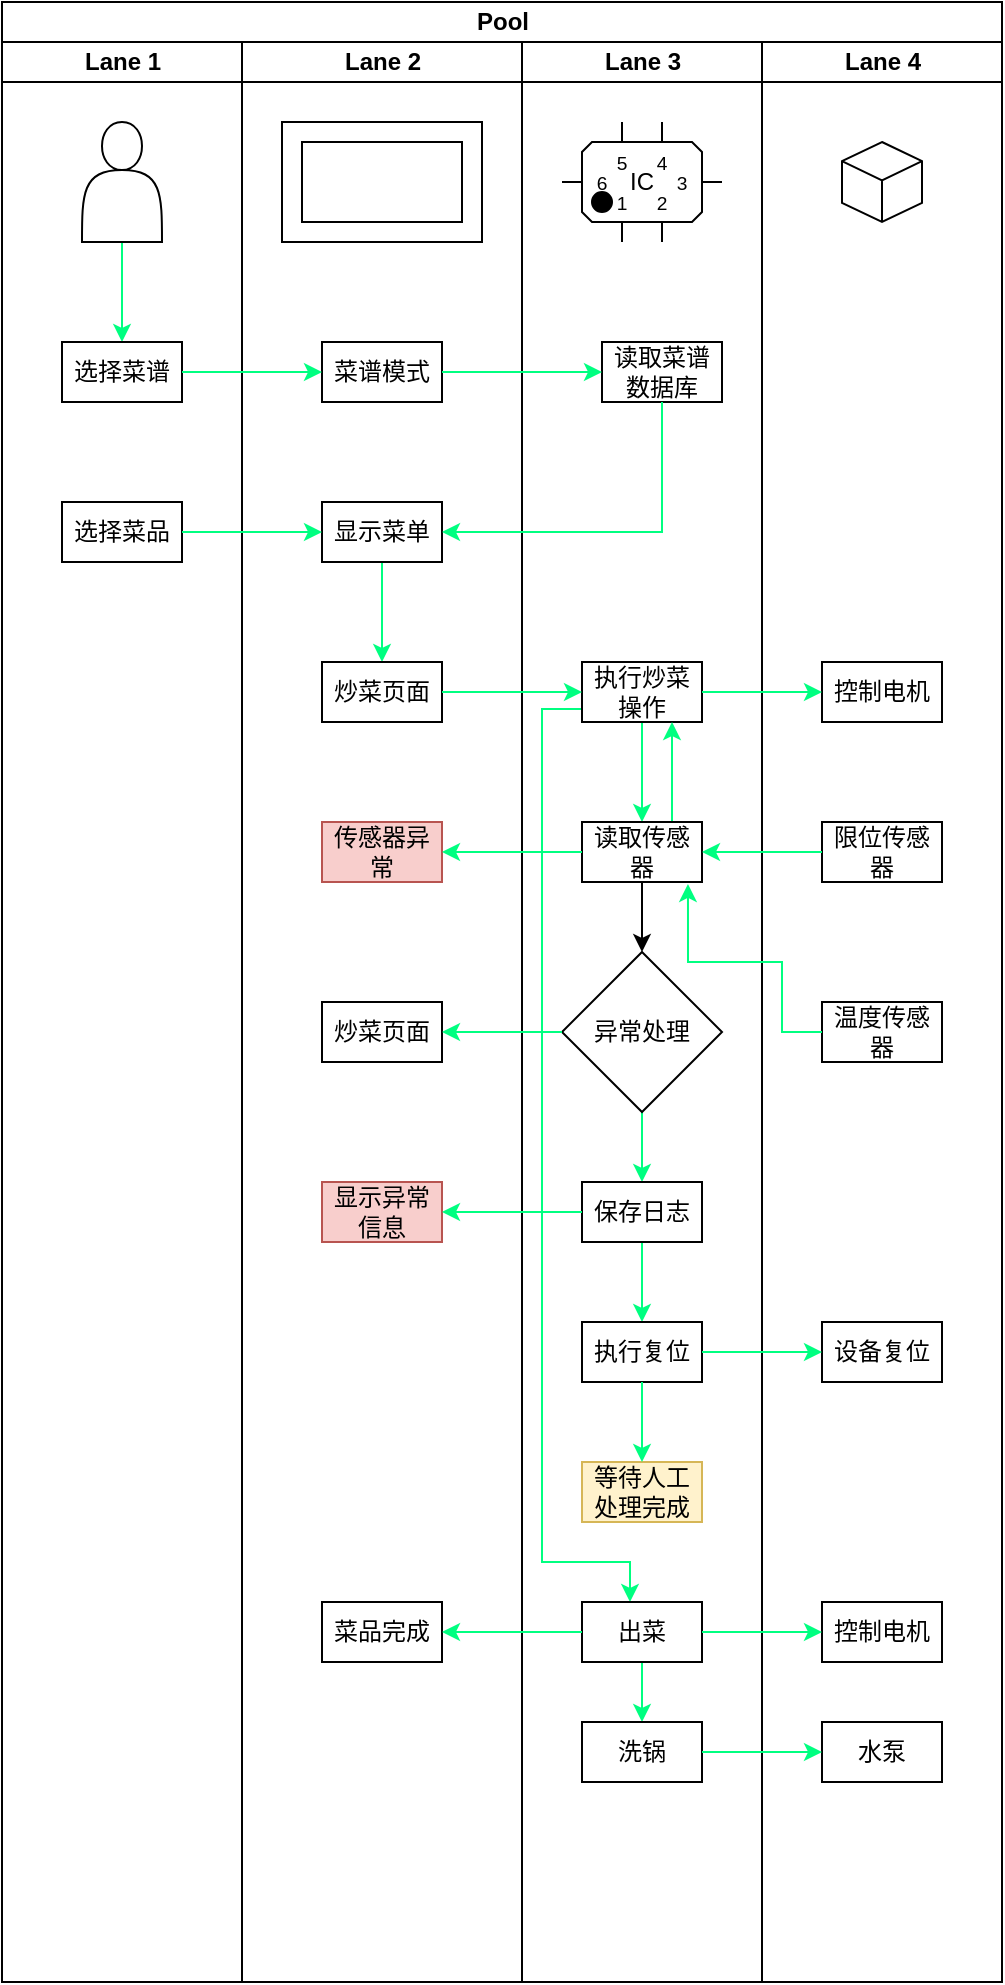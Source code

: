 <mxfile version="25.0.3">
  <diagram name="第 1 页" id="ZsgcoHaYwfCH889IHkRd">
    <mxGraphModel dx="2066" dy="1149" grid="1" gridSize="10" guides="1" tooltips="1" connect="1" arrows="1" fold="1" page="1" pageScale="1" pageWidth="827" pageHeight="1169" math="0" shadow="0">
      <root>
        <mxCell id="0" />
        <mxCell id="1" parent="0" />
        <mxCell id="T_8dw2WIaJZY0CoalIHu-1" value="Pool" style="swimlane;childLayout=stackLayout;resizeParent=1;resizeParentMax=0;startSize=20;html=1;" vertex="1" parent="1">
          <mxGeometry x="130" y="40" width="500" height="990" as="geometry" />
        </mxCell>
        <mxCell id="T_8dw2WIaJZY0CoalIHu-2" value="Lane 1" style="swimlane;startSize=20;html=1;" vertex="1" parent="T_8dw2WIaJZY0CoalIHu-1">
          <mxGeometry y="20" width="120" height="970" as="geometry" />
        </mxCell>
        <mxCell id="T_8dw2WIaJZY0CoalIHu-16" value="" style="edgeStyle=orthogonalEdgeStyle;rounded=0;orthogonalLoop=1;jettySize=auto;html=1;strokeColor=#00FF80;" edge="1" parent="T_8dw2WIaJZY0CoalIHu-2" source="T_8dw2WIaJZY0CoalIHu-11" target="T_8dw2WIaJZY0CoalIHu-15">
          <mxGeometry relative="1" as="geometry" />
        </mxCell>
        <mxCell id="T_8dw2WIaJZY0CoalIHu-11" value="" style="shape=actor;whiteSpace=wrap;html=1;" vertex="1" parent="T_8dw2WIaJZY0CoalIHu-2">
          <mxGeometry x="40" y="40" width="40" height="60" as="geometry" />
        </mxCell>
        <mxCell id="T_8dw2WIaJZY0CoalIHu-15" value="选择菜谱" style="whiteSpace=wrap;html=1;" vertex="1" parent="T_8dw2WIaJZY0CoalIHu-2">
          <mxGeometry x="30" y="150" width="60" height="30" as="geometry" />
        </mxCell>
        <mxCell id="T_8dw2WIaJZY0CoalIHu-30" value="选择菜品" style="whiteSpace=wrap;html=1;" vertex="1" parent="T_8dw2WIaJZY0CoalIHu-2">
          <mxGeometry x="30" y="230" width="60" height="30" as="geometry" />
        </mxCell>
        <mxCell id="T_8dw2WIaJZY0CoalIHu-3" value="Lane 2" style="swimlane;startSize=20;html=1;" vertex="1" parent="T_8dw2WIaJZY0CoalIHu-1">
          <mxGeometry x="120" y="20" width="140" height="970" as="geometry" />
        </mxCell>
        <mxCell id="T_8dw2WIaJZY0CoalIHu-12" value="" style="verticalLabelPosition=bottom;verticalAlign=top;html=1;shape=mxgraph.basic.frame;dx=10;whiteSpace=wrap;" vertex="1" parent="T_8dw2WIaJZY0CoalIHu-3">
          <mxGeometry x="20" y="40" width="100" height="60" as="geometry" />
        </mxCell>
        <mxCell id="T_8dw2WIaJZY0CoalIHu-19" value="菜谱模式" style="whiteSpace=wrap;html=1;" vertex="1" parent="T_8dw2WIaJZY0CoalIHu-3">
          <mxGeometry x="40" y="150" width="60" height="30" as="geometry" />
        </mxCell>
        <mxCell id="T_8dw2WIaJZY0CoalIHu-34" value="" style="edgeStyle=orthogonalEdgeStyle;rounded=0;orthogonalLoop=1;jettySize=auto;html=1;strokeColor=#00FF80;" edge="1" parent="T_8dw2WIaJZY0CoalIHu-3" source="T_8dw2WIaJZY0CoalIHu-27" target="T_8dw2WIaJZY0CoalIHu-33">
          <mxGeometry relative="1" as="geometry" />
        </mxCell>
        <mxCell id="T_8dw2WIaJZY0CoalIHu-27" value="显示菜单" style="whiteSpace=wrap;html=1;" vertex="1" parent="T_8dw2WIaJZY0CoalIHu-3">
          <mxGeometry x="40" y="230" width="60" height="30" as="geometry" />
        </mxCell>
        <mxCell id="T_8dw2WIaJZY0CoalIHu-33" value="炒菜页面" style="whiteSpace=wrap;html=1;" vertex="1" parent="T_8dw2WIaJZY0CoalIHu-3">
          <mxGeometry x="40" y="310" width="60" height="30" as="geometry" />
        </mxCell>
        <mxCell id="T_8dw2WIaJZY0CoalIHu-50" value="传感器异常" style="whiteSpace=wrap;html=1;fillColor=#f8cecc;strokeColor=#b85450;" vertex="1" parent="T_8dw2WIaJZY0CoalIHu-3">
          <mxGeometry x="40" y="390" width="60" height="30" as="geometry" />
        </mxCell>
        <mxCell id="T_8dw2WIaJZY0CoalIHu-59" value="炒菜页面" style="whiteSpace=wrap;html=1;" vertex="1" parent="T_8dw2WIaJZY0CoalIHu-3">
          <mxGeometry x="40" y="480" width="60" height="30" as="geometry" />
        </mxCell>
        <mxCell id="T_8dw2WIaJZY0CoalIHu-66" value="显示异常信息" style="whiteSpace=wrap;html=1;fillColor=#f8cecc;strokeColor=#b85450;" vertex="1" parent="T_8dw2WIaJZY0CoalIHu-3">
          <mxGeometry x="40" y="570" width="60" height="30" as="geometry" />
        </mxCell>
        <mxCell id="T_8dw2WIaJZY0CoalIHu-79" value="菜品完成" style="whiteSpace=wrap;html=1;" vertex="1" parent="T_8dw2WIaJZY0CoalIHu-3">
          <mxGeometry x="40" y="780" width="60" height="30" as="geometry" />
        </mxCell>
        <mxCell id="T_8dw2WIaJZY0CoalIHu-4" value="Lane 3" style="swimlane;startSize=20;html=1;" vertex="1" parent="T_8dw2WIaJZY0CoalIHu-1">
          <mxGeometry x="260" y="20" width="120" height="970" as="geometry" />
        </mxCell>
        <mxCell id="T_8dw2WIaJZY0CoalIHu-14" value="IC" style="shadow=0;dashed=0;align=center;html=1;strokeWidth=1;shape=mxgraph.electrical.logic_gates.qfp_ic;whiteSpace=wrap;labelNames=a,b,c,d,e,f,g,h,i,j,k,l,m,n,o,p,q,r,s,t,u,v,w,x,y,z,a1,b1,c1,d1,e1,f1,g1,h1,i1,j1,k1,l1,m1,n1;" vertex="1" parent="T_8dw2WIaJZY0CoalIHu-4">
          <mxGeometry x="20" y="40" width="80" height="60" as="geometry" />
        </mxCell>
        <mxCell id="T_8dw2WIaJZY0CoalIHu-23" value="读取菜谱数据库" style="whiteSpace=wrap;html=1;" vertex="1" parent="T_8dw2WIaJZY0CoalIHu-4">
          <mxGeometry x="40" y="150" width="60" height="30" as="geometry" />
        </mxCell>
        <mxCell id="T_8dw2WIaJZY0CoalIHu-42" value="" style="edgeStyle=orthogonalEdgeStyle;rounded=0;orthogonalLoop=1;jettySize=auto;html=1;strokeColor=#00FF80;" edge="1" parent="T_8dw2WIaJZY0CoalIHu-4" source="T_8dw2WIaJZY0CoalIHu-35" target="T_8dw2WIaJZY0CoalIHu-41">
          <mxGeometry relative="1" as="geometry" />
        </mxCell>
        <mxCell id="T_8dw2WIaJZY0CoalIHu-81" style="edgeStyle=orthogonalEdgeStyle;rounded=0;orthogonalLoop=1;jettySize=auto;html=1;exitX=0;exitY=0.75;exitDx=0;exitDy=0;entryX=0.4;entryY=-0.033;entryDx=0;entryDy=0;entryPerimeter=0;strokeColor=#00FF80;" edge="1" parent="T_8dw2WIaJZY0CoalIHu-4">
          <mxGeometry relative="1" as="geometry">
            <mxPoint x="54" y="780" as="targetPoint" />
            <mxPoint x="30" y="333.49" as="sourcePoint" />
            <Array as="points">
              <mxPoint x="10" y="334" />
              <mxPoint x="10" y="760" />
              <mxPoint x="54" y="760" />
            </Array>
          </mxGeometry>
        </mxCell>
        <mxCell id="T_8dw2WIaJZY0CoalIHu-35" value="执行炒菜操作" style="whiteSpace=wrap;html=1;" vertex="1" parent="T_8dw2WIaJZY0CoalIHu-4">
          <mxGeometry x="30" y="310" width="60" height="30" as="geometry" />
        </mxCell>
        <mxCell id="T_8dw2WIaJZY0CoalIHu-56" value="" style="edgeStyle=orthogonalEdgeStyle;rounded=0;orthogonalLoop=1;jettySize=auto;html=1;" edge="1" parent="T_8dw2WIaJZY0CoalIHu-4" source="T_8dw2WIaJZY0CoalIHu-41" target="T_8dw2WIaJZY0CoalIHu-55">
          <mxGeometry relative="1" as="geometry" />
        </mxCell>
        <mxCell id="T_8dw2WIaJZY0CoalIHu-76" style="edgeStyle=orthogonalEdgeStyle;rounded=0;orthogonalLoop=1;jettySize=auto;html=1;exitX=0.75;exitY=0;exitDx=0;exitDy=0;entryX=0.75;entryY=1;entryDx=0;entryDy=0;strokeColor=#00FF80;" edge="1" parent="T_8dw2WIaJZY0CoalIHu-4" source="T_8dw2WIaJZY0CoalIHu-41" target="T_8dw2WIaJZY0CoalIHu-35">
          <mxGeometry relative="1" as="geometry" />
        </mxCell>
        <mxCell id="T_8dw2WIaJZY0CoalIHu-41" value="读取传感器" style="whiteSpace=wrap;html=1;" vertex="1" parent="T_8dw2WIaJZY0CoalIHu-4">
          <mxGeometry x="30" y="390" width="60" height="30" as="geometry" />
        </mxCell>
        <mxCell id="T_8dw2WIaJZY0CoalIHu-65" style="edgeStyle=orthogonalEdgeStyle;rounded=0;orthogonalLoop=1;jettySize=auto;html=1;exitX=0.5;exitY=1;exitDx=0;exitDy=0;entryX=0.5;entryY=0;entryDx=0;entryDy=0;strokeColor=#00FF80;" edge="1" parent="T_8dw2WIaJZY0CoalIHu-4" source="T_8dw2WIaJZY0CoalIHu-55" target="T_8dw2WIaJZY0CoalIHu-64">
          <mxGeometry relative="1" as="geometry" />
        </mxCell>
        <mxCell id="T_8dw2WIaJZY0CoalIHu-55" value="异常处理" style="rhombus;whiteSpace=wrap;html=1;" vertex="1" parent="T_8dw2WIaJZY0CoalIHu-4">
          <mxGeometry x="20" y="455" width="80" height="80" as="geometry" />
        </mxCell>
        <mxCell id="T_8dw2WIaJZY0CoalIHu-70" value="" style="edgeStyle=orthogonalEdgeStyle;rounded=0;orthogonalLoop=1;jettySize=auto;html=1;strokeColor=#00FF80;" edge="1" parent="T_8dw2WIaJZY0CoalIHu-4" source="T_8dw2WIaJZY0CoalIHu-64" target="T_8dw2WIaJZY0CoalIHu-69">
          <mxGeometry relative="1" as="geometry" />
        </mxCell>
        <mxCell id="T_8dw2WIaJZY0CoalIHu-64" value="保存日志" style="whiteSpace=wrap;html=1;" vertex="1" parent="T_8dw2WIaJZY0CoalIHu-4">
          <mxGeometry x="30" y="570" width="60" height="30" as="geometry" />
        </mxCell>
        <mxCell id="T_8dw2WIaJZY0CoalIHu-69" value="执行复位" style="whiteSpace=wrap;html=1;" vertex="1" parent="T_8dw2WIaJZY0CoalIHu-4">
          <mxGeometry x="30" y="640" width="60" height="30" as="geometry" />
        </mxCell>
        <mxCell id="T_8dw2WIaJZY0CoalIHu-71" value="等待人工处理完成" style="whiteSpace=wrap;html=1;fillColor=#fff2cc;strokeColor=#d6b656;" vertex="1" parent="T_8dw2WIaJZY0CoalIHu-4">
          <mxGeometry x="30" y="710" width="60" height="30" as="geometry" />
        </mxCell>
        <mxCell id="T_8dw2WIaJZY0CoalIHu-72" value="" style="edgeStyle=orthogonalEdgeStyle;rounded=0;orthogonalLoop=1;jettySize=auto;html=1;strokeColor=#00FF80;" edge="1" parent="T_8dw2WIaJZY0CoalIHu-4" source="T_8dw2WIaJZY0CoalIHu-69" target="T_8dw2WIaJZY0CoalIHu-71">
          <mxGeometry relative="1" as="geometry" />
        </mxCell>
        <mxCell id="T_8dw2WIaJZY0CoalIHu-87" value="" style="edgeStyle=orthogonalEdgeStyle;rounded=0;orthogonalLoop=1;jettySize=auto;html=1;strokeColor=#00FF80;" edge="1" parent="T_8dw2WIaJZY0CoalIHu-4" source="T_8dw2WIaJZY0CoalIHu-77" target="T_8dw2WIaJZY0CoalIHu-86">
          <mxGeometry relative="1" as="geometry" />
        </mxCell>
        <mxCell id="T_8dw2WIaJZY0CoalIHu-77" value="出菜" style="whiteSpace=wrap;html=1;" vertex="1" parent="T_8dw2WIaJZY0CoalIHu-4">
          <mxGeometry x="30" y="780" width="60" height="30" as="geometry" />
        </mxCell>
        <mxCell id="T_8dw2WIaJZY0CoalIHu-86" value="洗锅" style="whiteSpace=wrap;html=1;" vertex="1" parent="T_8dw2WIaJZY0CoalIHu-4">
          <mxGeometry x="30" y="840" width="60" height="30" as="geometry" />
        </mxCell>
        <mxCell id="T_8dw2WIaJZY0CoalIHu-10" value="Lane 4" style="swimlane;startSize=20;html=1;" vertex="1" parent="T_8dw2WIaJZY0CoalIHu-1">
          <mxGeometry x="380" y="20" width="120" height="970" as="geometry" />
        </mxCell>
        <mxCell id="T_8dw2WIaJZY0CoalIHu-13" value="" style="html=1;shape=mxgraph.basic.isocube;isoAngle=15;" vertex="1" parent="T_8dw2WIaJZY0CoalIHu-10">
          <mxGeometry x="40" y="50" width="40" height="40" as="geometry" />
        </mxCell>
        <mxCell id="T_8dw2WIaJZY0CoalIHu-37" value="控制电机" style="whiteSpace=wrap;html=1;" vertex="1" parent="T_8dw2WIaJZY0CoalIHu-10">
          <mxGeometry x="30" y="310" width="60" height="30" as="geometry" />
        </mxCell>
        <mxCell id="T_8dw2WIaJZY0CoalIHu-43" value="限位传感器" style="whiteSpace=wrap;html=1;" vertex="1" parent="T_8dw2WIaJZY0CoalIHu-10">
          <mxGeometry x="30" y="390" width="60" height="30" as="geometry" />
        </mxCell>
        <mxCell id="T_8dw2WIaJZY0CoalIHu-45" value="温度传感器" style="whiteSpace=wrap;html=1;" vertex="1" parent="T_8dw2WIaJZY0CoalIHu-10">
          <mxGeometry x="30" y="480" width="60" height="30" as="geometry" />
        </mxCell>
        <mxCell id="T_8dw2WIaJZY0CoalIHu-73" value="设备复位" style="whiteSpace=wrap;html=1;" vertex="1" parent="T_8dw2WIaJZY0CoalIHu-10">
          <mxGeometry x="30" y="640" width="60" height="30" as="geometry" />
        </mxCell>
        <mxCell id="T_8dw2WIaJZY0CoalIHu-82" value="控制电机" style="whiteSpace=wrap;html=1;" vertex="1" parent="T_8dw2WIaJZY0CoalIHu-10">
          <mxGeometry x="30" y="780" width="60" height="30" as="geometry" />
        </mxCell>
        <mxCell id="T_8dw2WIaJZY0CoalIHu-84" value="水泵" style="whiteSpace=wrap;html=1;" vertex="1" parent="T_8dw2WIaJZY0CoalIHu-10">
          <mxGeometry x="30" y="840" width="60" height="30" as="geometry" />
        </mxCell>
        <mxCell id="T_8dw2WIaJZY0CoalIHu-20" value="" style="edgeStyle=orthogonalEdgeStyle;rounded=0;orthogonalLoop=1;jettySize=auto;html=1;strokeColor=#00FF80;" edge="1" parent="T_8dw2WIaJZY0CoalIHu-1" source="T_8dw2WIaJZY0CoalIHu-15" target="T_8dw2WIaJZY0CoalIHu-19">
          <mxGeometry relative="1" as="geometry" />
        </mxCell>
        <mxCell id="T_8dw2WIaJZY0CoalIHu-24" value="" style="edgeStyle=orthogonalEdgeStyle;rounded=0;orthogonalLoop=1;jettySize=auto;html=1;strokeColor=#00FF80;" edge="1" parent="T_8dw2WIaJZY0CoalIHu-1" source="T_8dw2WIaJZY0CoalIHu-19" target="T_8dw2WIaJZY0CoalIHu-23">
          <mxGeometry relative="1" as="geometry" />
        </mxCell>
        <mxCell id="T_8dw2WIaJZY0CoalIHu-29" style="edgeStyle=orthogonalEdgeStyle;rounded=0;orthogonalLoop=1;jettySize=auto;html=1;exitX=0.5;exitY=1;exitDx=0;exitDy=0;entryX=1;entryY=0.5;entryDx=0;entryDy=0;strokeColor=#00FF80;" edge="1" parent="T_8dw2WIaJZY0CoalIHu-1" source="T_8dw2WIaJZY0CoalIHu-23" target="T_8dw2WIaJZY0CoalIHu-27">
          <mxGeometry relative="1" as="geometry" />
        </mxCell>
        <mxCell id="T_8dw2WIaJZY0CoalIHu-32" style="edgeStyle=orthogonalEdgeStyle;rounded=0;orthogonalLoop=1;jettySize=auto;html=1;exitX=1;exitY=0.5;exitDx=0;exitDy=0;entryX=0;entryY=0.5;entryDx=0;entryDy=0;strokeColor=#00FF80;" edge="1" parent="T_8dw2WIaJZY0CoalIHu-1" source="T_8dw2WIaJZY0CoalIHu-30" target="T_8dw2WIaJZY0CoalIHu-27">
          <mxGeometry relative="1" as="geometry" />
        </mxCell>
        <mxCell id="T_8dw2WIaJZY0CoalIHu-36" value="" style="edgeStyle=orthogonalEdgeStyle;rounded=0;orthogonalLoop=1;jettySize=auto;html=1;strokeColor=#00FF80;" edge="1" parent="T_8dw2WIaJZY0CoalIHu-1" source="T_8dw2WIaJZY0CoalIHu-33" target="T_8dw2WIaJZY0CoalIHu-35">
          <mxGeometry relative="1" as="geometry" />
        </mxCell>
        <mxCell id="T_8dw2WIaJZY0CoalIHu-38" value="" style="edgeStyle=orthogonalEdgeStyle;rounded=0;orthogonalLoop=1;jettySize=auto;html=1;strokeColor=#00FF80;" edge="1" parent="T_8dw2WIaJZY0CoalIHu-1" source="T_8dw2WIaJZY0CoalIHu-35" target="T_8dw2WIaJZY0CoalIHu-37">
          <mxGeometry relative="1" as="geometry" />
        </mxCell>
        <mxCell id="T_8dw2WIaJZY0CoalIHu-48" style="edgeStyle=orthogonalEdgeStyle;rounded=0;orthogonalLoop=1;jettySize=auto;html=1;exitX=0;exitY=0.5;exitDx=0;exitDy=0;entryX=1;entryY=0.5;entryDx=0;entryDy=0;strokeColor=#00FF80;" edge="1" parent="T_8dw2WIaJZY0CoalIHu-1" source="T_8dw2WIaJZY0CoalIHu-43" target="T_8dw2WIaJZY0CoalIHu-41">
          <mxGeometry relative="1" as="geometry" />
        </mxCell>
        <mxCell id="T_8dw2WIaJZY0CoalIHu-51" value="" style="edgeStyle=orthogonalEdgeStyle;rounded=0;orthogonalLoop=1;jettySize=auto;html=1;strokeColor=#00FF80;" edge="1" parent="T_8dw2WIaJZY0CoalIHu-1" source="T_8dw2WIaJZY0CoalIHu-41" target="T_8dw2WIaJZY0CoalIHu-50">
          <mxGeometry relative="1" as="geometry" />
        </mxCell>
        <mxCell id="T_8dw2WIaJZY0CoalIHu-54" style="edgeStyle=orthogonalEdgeStyle;rounded=0;orthogonalLoop=1;jettySize=auto;html=1;exitX=0;exitY=0.5;exitDx=0;exitDy=0;entryX=0.883;entryY=1.033;entryDx=0;entryDy=0;entryPerimeter=0;strokeColor=#00FF80;" edge="1" parent="T_8dw2WIaJZY0CoalIHu-1" source="T_8dw2WIaJZY0CoalIHu-45" target="T_8dw2WIaJZY0CoalIHu-41">
          <mxGeometry relative="1" as="geometry">
            <Array as="points">
              <mxPoint x="390" y="515" />
              <mxPoint x="390" y="480" />
              <mxPoint x="343" y="480" />
            </Array>
          </mxGeometry>
        </mxCell>
        <mxCell id="T_8dw2WIaJZY0CoalIHu-61" style="edgeStyle=orthogonalEdgeStyle;rounded=0;orthogonalLoop=1;jettySize=auto;html=1;exitX=0;exitY=0.5;exitDx=0;exitDy=0;entryX=1;entryY=0.5;entryDx=0;entryDy=0;strokeColor=#00FF80;" edge="1" parent="T_8dw2WIaJZY0CoalIHu-1" source="T_8dw2WIaJZY0CoalIHu-55" target="T_8dw2WIaJZY0CoalIHu-59">
          <mxGeometry relative="1" as="geometry" />
        </mxCell>
        <mxCell id="T_8dw2WIaJZY0CoalIHu-67" value="" style="edgeStyle=orthogonalEdgeStyle;rounded=0;orthogonalLoop=1;jettySize=auto;html=1;strokeColor=#00FF80;" edge="1" parent="T_8dw2WIaJZY0CoalIHu-1" source="T_8dw2WIaJZY0CoalIHu-64" target="T_8dw2WIaJZY0CoalIHu-66">
          <mxGeometry relative="1" as="geometry" />
        </mxCell>
        <mxCell id="T_8dw2WIaJZY0CoalIHu-75" style="edgeStyle=orthogonalEdgeStyle;rounded=0;orthogonalLoop=1;jettySize=auto;html=1;exitX=1;exitY=0.5;exitDx=0;exitDy=0;entryX=0;entryY=0.5;entryDx=0;entryDy=0;strokeColor=#00FF80;" edge="1" parent="T_8dw2WIaJZY0CoalIHu-1" source="T_8dw2WIaJZY0CoalIHu-69" target="T_8dw2WIaJZY0CoalIHu-73">
          <mxGeometry relative="1" as="geometry" />
        </mxCell>
        <mxCell id="T_8dw2WIaJZY0CoalIHu-80" value="" style="edgeStyle=orthogonalEdgeStyle;rounded=0;orthogonalLoop=1;jettySize=auto;html=1;strokeColor=#00FF80;" edge="1" parent="T_8dw2WIaJZY0CoalIHu-1" source="T_8dw2WIaJZY0CoalIHu-77" target="T_8dw2WIaJZY0CoalIHu-79">
          <mxGeometry relative="1" as="geometry" />
        </mxCell>
        <mxCell id="T_8dw2WIaJZY0CoalIHu-83" value="" style="edgeStyle=orthogonalEdgeStyle;rounded=0;orthogonalLoop=1;jettySize=auto;html=1;strokeColor=#00FF80;" edge="1" parent="T_8dw2WIaJZY0CoalIHu-1" source="T_8dw2WIaJZY0CoalIHu-77" target="T_8dw2WIaJZY0CoalIHu-82">
          <mxGeometry relative="1" as="geometry" />
        </mxCell>
        <mxCell id="T_8dw2WIaJZY0CoalIHu-88" style="edgeStyle=orthogonalEdgeStyle;rounded=0;orthogonalLoop=1;jettySize=auto;html=1;exitX=1;exitY=0.5;exitDx=0;exitDy=0;entryX=0;entryY=0.5;entryDx=0;entryDy=0;strokeColor=#00FF80;" edge="1" parent="T_8dw2WIaJZY0CoalIHu-1" source="T_8dw2WIaJZY0CoalIHu-86" target="T_8dw2WIaJZY0CoalIHu-84">
          <mxGeometry relative="1" as="geometry" />
        </mxCell>
      </root>
    </mxGraphModel>
  </diagram>
</mxfile>
